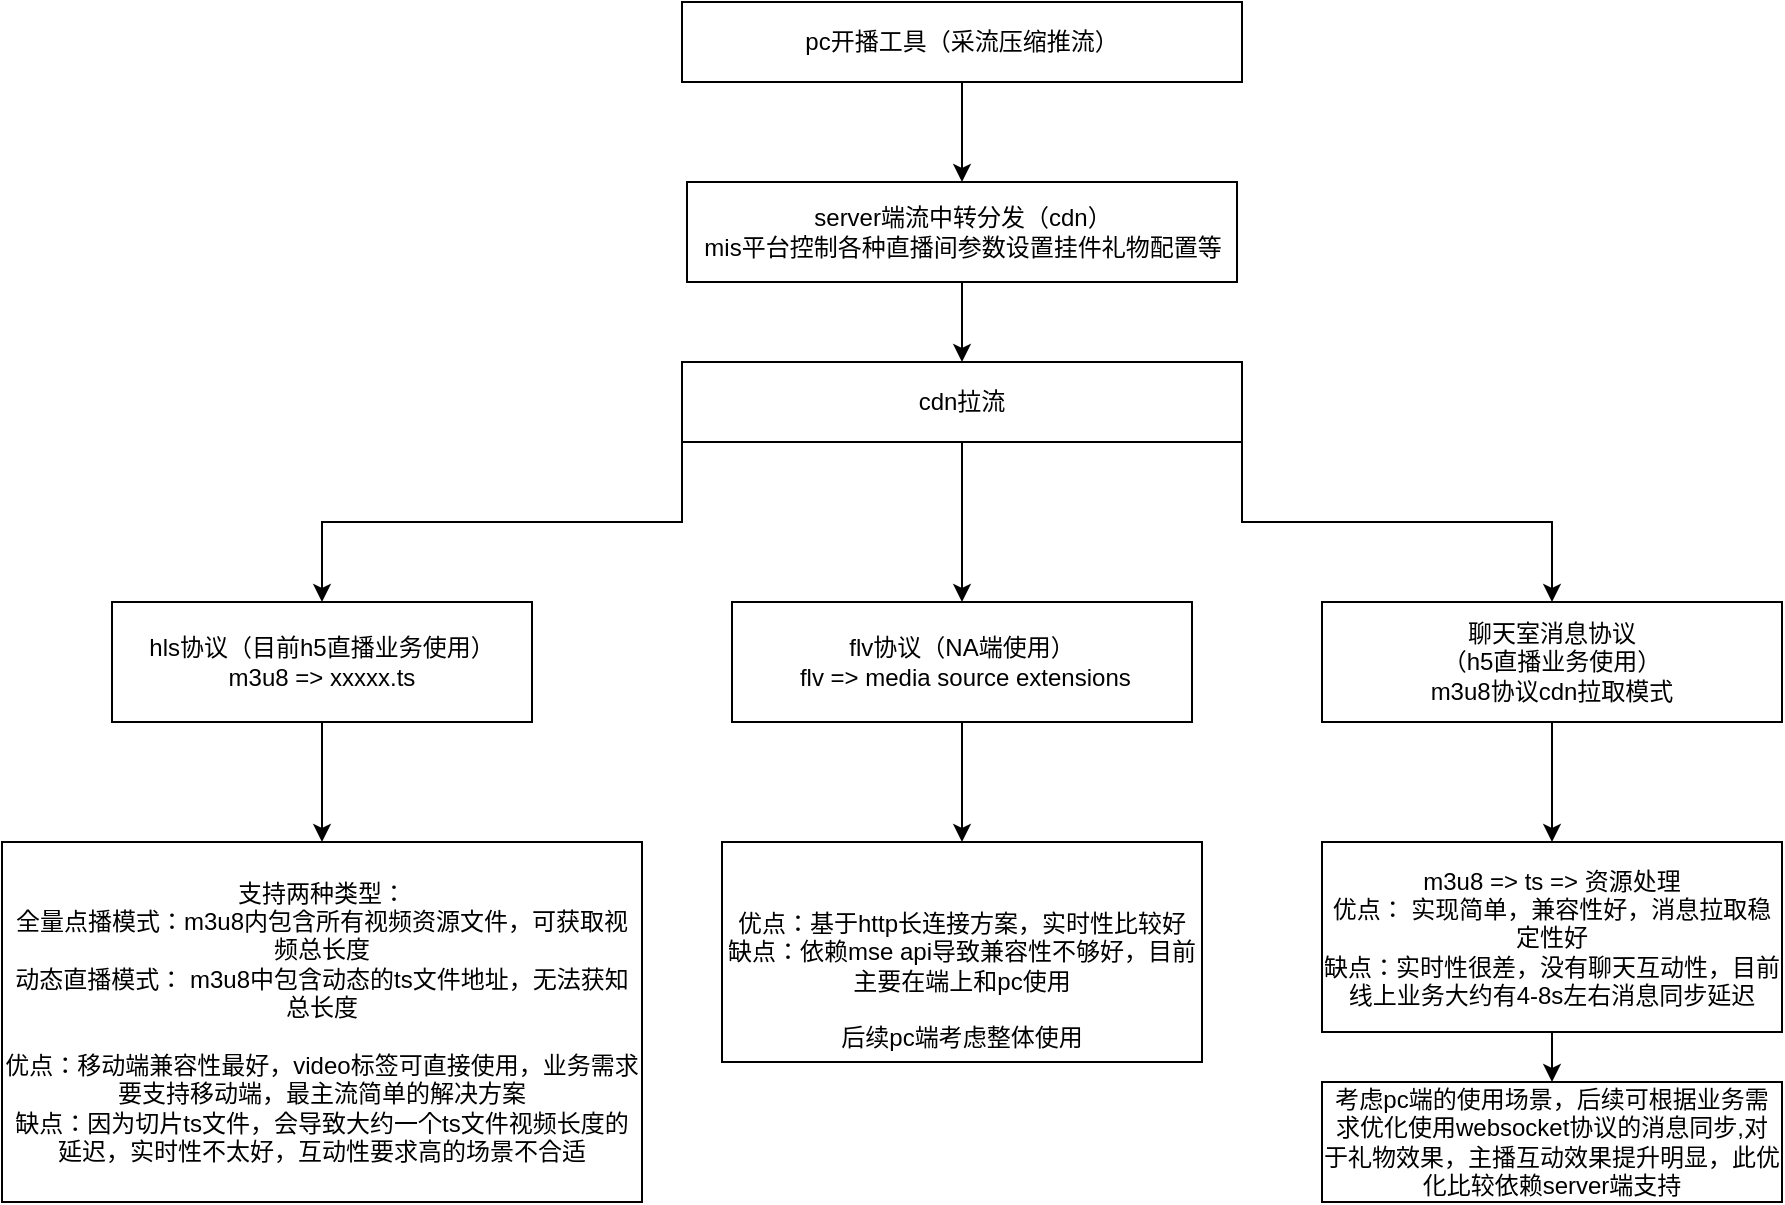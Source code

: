 <mxfile version="13.8.1" type="github">
  <diagram id="RWPBs4uOodPee7Fzwkq9" name="Page-1">
    <mxGraphModel dx="2129" dy="771" grid="1" gridSize="10" guides="1" tooltips="1" connect="1" arrows="1" fold="1" page="1" pageScale="1" pageWidth="827" pageHeight="1169" math="0" shadow="0">
      <root>
        <mxCell id="0" />
        <mxCell id="1" parent="0" />
        <mxCell id="8pz3R6k3C9z9AXxEnaZ6-33" value="" style="edgeStyle=orthogonalEdgeStyle;rounded=0;orthogonalLoop=1;jettySize=auto;html=1;" parent="1" source="8pz3R6k3C9z9AXxEnaZ6-1" target="8pz3R6k3C9z9AXxEnaZ6-7" edge="1">
          <mxGeometry relative="1" as="geometry" />
        </mxCell>
        <mxCell id="8pz3R6k3C9z9AXxEnaZ6-1" value="pc开播工具（采流压缩推流）" style="rounded=0;whiteSpace=wrap;html=1;" parent="1" vertex="1">
          <mxGeometry x="300" y="100" width="280" height="40" as="geometry" />
        </mxCell>
        <mxCell id="8pz3R6k3C9z9AXxEnaZ6-8" style="edgeStyle=orthogonalEdgeStyle;rounded=0;orthogonalLoop=1;jettySize=auto;html=1;" parent="1" source="8pz3R6k3C9z9AXxEnaZ6-7" target="8pz3R6k3C9z9AXxEnaZ6-9" edge="1">
          <mxGeometry relative="1" as="geometry">
            <mxPoint x="440" y="360" as="targetPoint" />
          </mxGeometry>
        </mxCell>
        <mxCell id="8pz3R6k3C9z9AXxEnaZ6-7" value="server端流中转分发（cdn）&lt;br&gt;mis平台控制各种直播间参数设置挂件礼物配置等" style="rounded=0;whiteSpace=wrap;html=1;" parent="1" vertex="1">
          <mxGeometry x="302.5" y="190" width="275" height="50" as="geometry" />
        </mxCell>
        <mxCell id="8pz3R6k3C9z9AXxEnaZ6-10" style="edgeStyle=orthogonalEdgeStyle;rounded=0;orthogonalLoop=1;jettySize=auto;html=1;exitX=0;exitY=1;exitDx=0;exitDy=0;entryX=0.5;entryY=0;entryDx=0;entryDy=0;" parent="1" source="8pz3R6k3C9z9AXxEnaZ6-9" target="8pz3R6k3C9z9AXxEnaZ6-11" edge="1">
          <mxGeometry relative="1" as="geometry">
            <mxPoint x="160" y="400" as="targetPoint" />
          </mxGeometry>
        </mxCell>
        <mxCell id="8pz3R6k3C9z9AXxEnaZ6-25" value="" style="edgeStyle=orthogonalEdgeStyle;rounded=0;orthogonalLoop=1;jettySize=auto;html=1;" parent="1" source="8pz3R6k3C9z9AXxEnaZ6-9" target="8pz3R6k3C9z9AXxEnaZ6-24" edge="1">
          <mxGeometry relative="1" as="geometry">
            <Array as="points">
              <mxPoint x="580" y="360" />
              <mxPoint x="735" y="360" />
            </Array>
          </mxGeometry>
        </mxCell>
        <mxCell id="8pz3R6k3C9z9AXxEnaZ6-32" value="" style="edgeStyle=orthogonalEdgeStyle;rounded=0;orthogonalLoop=1;jettySize=auto;html=1;" parent="1" source="8pz3R6k3C9z9AXxEnaZ6-9" target="8pz3R6k3C9z9AXxEnaZ6-18" edge="1">
          <mxGeometry relative="1" as="geometry" />
        </mxCell>
        <mxCell id="8pz3R6k3C9z9AXxEnaZ6-9" value="cdn拉流" style="rounded=0;whiteSpace=wrap;html=1;" parent="1" vertex="1">
          <mxGeometry x="300" y="280" width="280" height="40" as="geometry" />
        </mxCell>
        <mxCell id="8pz3R6k3C9z9AXxEnaZ6-15" style="edgeStyle=orthogonalEdgeStyle;rounded=0;orthogonalLoop=1;jettySize=auto;html=1;" parent="1" source="8pz3R6k3C9z9AXxEnaZ6-11" target="8pz3R6k3C9z9AXxEnaZ6-16" edge="1">
          <mxGeometry relative="1" as="geometry">
            <mxPoint x="290" y="590" as="targetPoint" />
            <Array as="points">
              <mxPoint x="120" y="490" />
              <mxPoint x="120" y="490" />
            </Array>
          </mxGeometry>
        </mxCell>
        <mxCell id="8pz3R6k3C9z9AXxEnaZ6-11" value="hls协议（目前h5直播业务使用）&lt;br&gt;m3u8 =&amp;gt; xxxxx.ts" style="rounded=0;whiteSpace=wrap;html=1;" parent="1" vertex="1">
          <mxGeometry x="15" y="400" width="210" height="60" as="geometry" />
        </mxCell>
        <mxCell id="8pz3R6k3C9z9AXxEnaZ6-16" value="支持两种类型：&lt;br&gt;&lt;span&gt;全量点播模式：m3u8内包含所有视频资源文件，可获取视频总长度&lt;br&gt;动态直播模式： m3u8中包含动态的ts文件地址，无法获知总长度&lt;br&gt;&lt;br&gt;优点：移动端兼容性最好，video标签可直接使用，业务需求要支持移动端，最主流简单的解决方案&lt;br&gt;&lt;/span&gt;缺点：因为切片ts文件，会导致大约一个ts文件视频长度的延迟，实时性不太好，互动性要求高的场景不合适" style="rounded=0;whiteSpace=wrap;html=1;" parent="1" vertex="1">
          <mxGeometry x="-40" y="520" width="320" height="180" as="geometry" />
        </mxCell>
        <mxCell id="8pz3R6k3C9z9AXxEnaZ6-20" value="" style="edgeStyle=orthogonalEdgeStyle;rounded=0;orthogonalLoop=1;jettySize=auto;html=1;" parent="1" source="8pz3R6k3C9z9AXxEnaZ6-18" target="8pz3R6k3C9z9AXxEnaZ6-19" edge="1">
          <mxGeometry relative="1" as="geometry" />
        </mxCell>
        <mxCell id="8pz3R6k3C9z9AXxEnaZ6-18" value="flv协议（NA端使用）&lt;br&gt;&amp;nbsp;flv =&amp;gt; media source extensions" style="rounded=0;whiteSpace=wrap;html=1;" parent="1" vertex="1">
          <mxGeometry x="325" y="400" width="230" height="60" as="geometry" />
        </mxCell>
        <mxCell id="8pz3R6k3C9z9AXxEnaZ6-19" value="&lt;span&gt;&lt;br&gt;&lt;br&gt;优点：&lt;/span&gt;基于http长连接方案，实时性比较好&lt;br&gt;缺点：依赖mse api导致兼容性不够好，目前主要在端上和pc使用&lt;br&gt;&lt;br&gt;后续pc端考虑整体使用" style="rounded=0;whiteSpace=wrap;html=1;" parent="1" vertex="1">
          <mxGeometry x="320" y="520" width="240" height="110" as="geometry" />
        </mxCell>
        <mxCell id="8pz3R6k3C9z9AXxEnaZ6-26" style="edgeStyle=orthogonalEdgeStyle;rounded=0;orthogonalLoop=1;jettySize=auto;html=1;" parent="1" source="8pz3R6k3C9z9AXxEnaZ6-24" target="8pz3R6k3C9z9AXxEnaZ6-27" edge="1">
          <mxGeometry relative="1" as="geometry">
            <mxPoint x="900" y="350" as="targetPoint" />
          </mxGeometry>
        </mxCell>
        <mxCell id="8pz3R6k3C9z9AXxEnaZ6-24" value="聊天室消息协议&lt;br&gt;（h5直播业务使用）&lt;br&gt;m3u8协议cdn拉取模式" style="whiteSpace=wrap;html=1;rounded=0;" parent="1" vertex="1">
          <mxGeometry x="620" y="400" width="230" height="60" as="geometry" />
        </mxCell>
        <mxCell id="8pz3R6k3C9z9AXxEnaZ6-28" style="edgeStyle=orthogonalEdgeStyle;rounded=0;orthogonalLoop=1;jettySize=auto;html=1;" parent="1" source="8pz3R6k3C9z9AXxEnaZ6-27" target="8pz3R6k3C9z9AXxEnaZ6-29" edge="1">
          <mxGeometry relative="1" as="geometry">
            <mxPoint x="1005" y="480" as="targetPoint" />
          </mxGeometry>
        </mxCell>
        <mxCell id="8pz3R6k3C9z9AXxEnaZ6-27" value="m3u8 =&amp;gt; ts =&amp;gt; 资源处理&lt;br&gt;优点： 实现简单，兼容性好，消息拉取稳定性好&lt;br&gt;缺点：实时性很差，没有聊天互动性，目前线上业务大约有4-8s左右消息同步延迟" style="rounded=0;whiteSpace=wrap;html=1;" parent="1" vertex="1">
          <mxGeometry x="620" y="520" width="230" height="95" as="geometry" />
        </mxCell>
        <mxCell id="8pz3R6k3C9z9AXxEnaZ6-29" value="考虑pc端的使用场景，后续可根据业务需求优化使用websocket协议的消息同步,对于礼物效果，主播互动效果提升明显，此优化比较依赖server端支持" style="rounded=0;whiteSpace=wrap;html=1;" parent="1" vertex="1">
          <mxGeometry x="620" y="640" width="230" height="60" as="geometry" />
        </mxCell>
      </root>
    </mxGraphModel>
  </diagram>
</mxfile>
